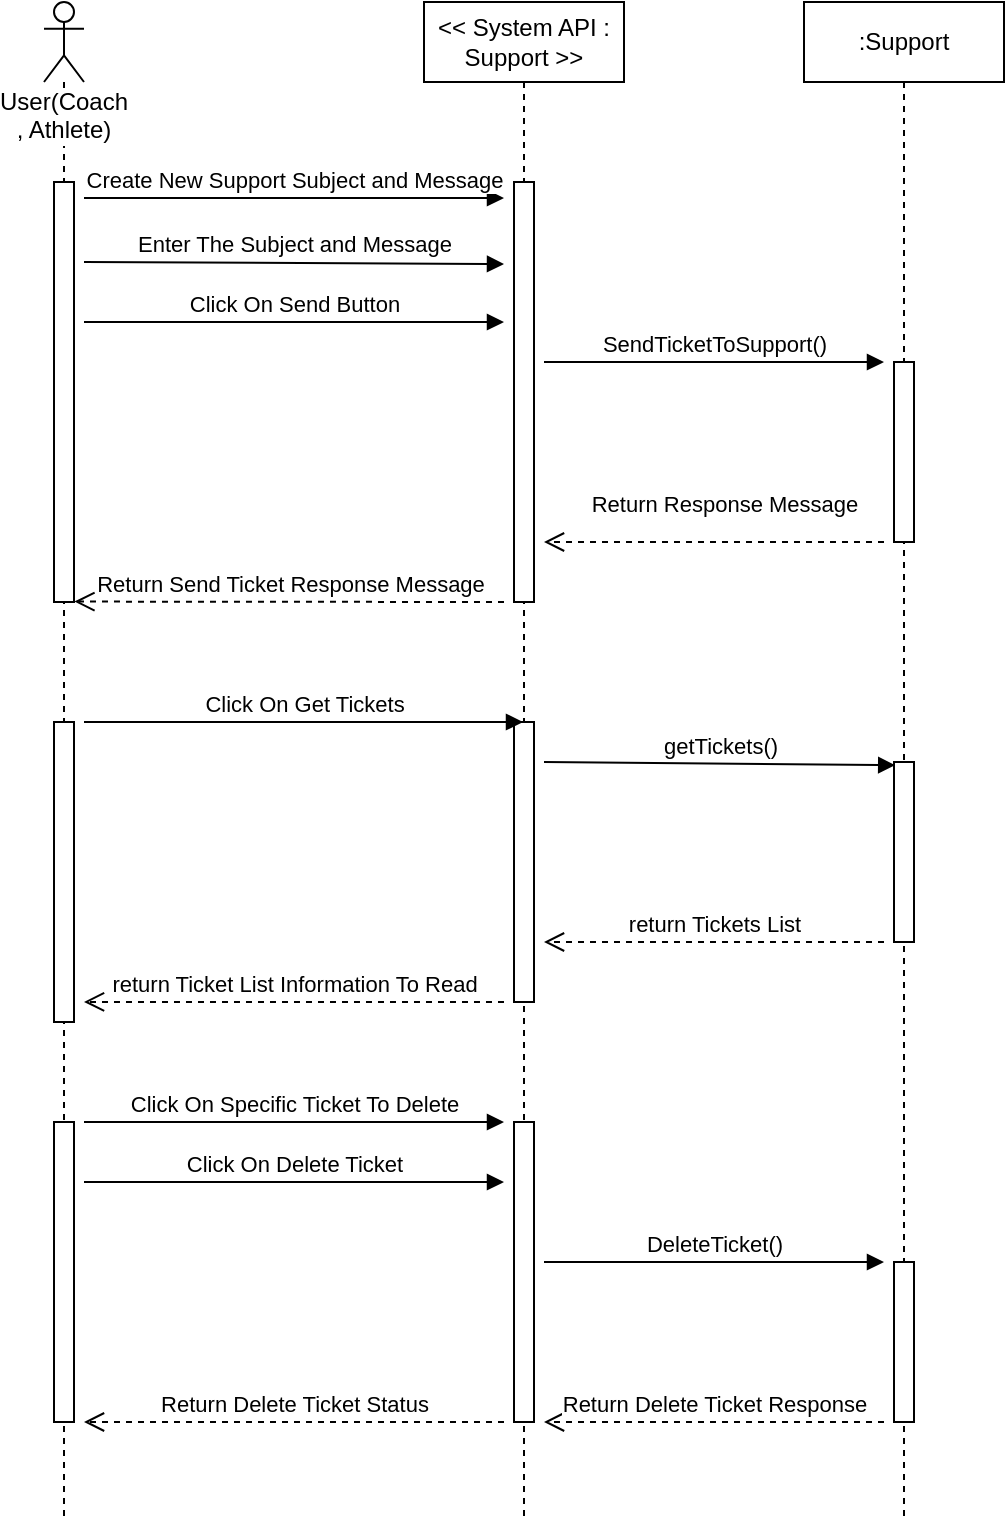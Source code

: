 <mxfile version="12.3.8" type="github" pages="1"><diagram id="CBEdxfzGY5nbtHUKABL2" name="Page-1"><mxGraphModel dx="1038" dy="548" grid="1" gridSize="10" guides="1" tooltips="1" connect="1" arrows="1" fold="1" page="1" pageScale="1" pageWidth="850" pageHeight="1100" math="0" shadow="0"><root><mxCell id="0"/><mxCell id="1" parent="0"/><mxCell id="dqLwvi6JEX2pyHBHNMYS-1" value="User(Coach , Athlete)" style="shape=umlLifeline;participant=umlActor;perimeter=lifelinePerimeter;whiteSpace=wrap;html=1;container=1;collapsible=0;recursiveResize=0;verticalAlign=top;spacingTop=36;labelBackgroundColor=#ffffff;outlineConnect=0;" vertex="1" parent="1"><mxGeometry x="150" y="120" width="20" height="760" as="geometry"/></mxCell><mxCell id="dqLwvi6JEX2pyHBHNMYS-7" value="" style="html=1;points=[];perimeter=orthogonalPerimeter;" vertex="1" parent="dqLwvi6JEX2pyHBHNMYS-1"><mxGeometry x="5" y="90" width="10" height="210" as="geometry"/></mxCell><mxCell id="dqLwvi6JEX2pyHBHNMYS-19" value="" style="html=1;points=[];perimeter=orthogonalPerimeter;" vertex="1" parent="dqLwvi6JEX2pyHBHNMYS-1"><mxGeometry x="5" y="360" width="10" height="150" as="geometry"/></mxCell><mxCell id="dqLwvi6JEX2pyHBHNMYS-26" value="" style="html=1;points=[];perimeter=orthogonalPerimeter;" vertex="1" parent="dqLwvi6JEX2pyHBHNMYS-1"><mxGeometry x="5" y="560" width="10" height="150" as="geometry"/></mxCell><mxCell id="dqLwvi6JEX2pyHBHNMYS-2" value="&amp;lt;&amp;lt; System API : Support &amp;gt;&amp;gt;" style="shape=umlLifeline;perimeter=lifelinePerimeter;whiteSpace=wrap;html=1;container=1;collapsible=0;recursiveResize=0;outlineConnect=0;" vertex="1" parent="1"><mxGeometry x="340" y="120" width="100" height="760" as="geometry"/></mxCell><mxCell id="dqLwvi6JEX2pyHBHNMYS-8" value="" style="html=1;points=[];perimeter=orthogonalPerimeter;" vertex="1" parent="dqLwvi6JEX2pyHBHNMYS-2"><mxGeometry x="45" y="90" width="10" height="210" as="geometry"/></mxCell><mxCell id="dqLwvi6JEX2pyHBHNMYS-21" value="" style="html=1;points=[];perimeter=orthogonalPerimeter;" vertex="1" parent="dqLwvi6JEX2pyHBHNMYS-2"><mxGeometry x="45" y="360" width="10" height="140" as="geometry"/></mxCell><mxCell id="dqLwvi6JEX2pyHBHNMYS-23" value="getTickets()" style="html=1;verticalAlign=bottom;endArrow=block;entryX=0.06;entryY=0.018;entryDx=0;entryDy=0;entryPerimeter=0;" edge="1" parent="dqLwvi6JEX2pyHBHNMYS-2" target="dqLwvi6JEX2pyHBHNMYS-22"><mxGeometry width="80" relative="1" as="geometry"><mxPoint x="60" y="380" as="sourcePoint"/><mxPoint x="140" y="380" as="targetPoint"/></mxGeometry></mxCell><mxCell id="dqLwvi6JEX2pyHBHNMYS-28" value="" style="html=1;points=[];perimeter=orthogonalPerimeter;" vertex="1" parent="dqLwvi6JEX2pyHBHNMYS-2"><mxGeometry x="45" y="560" width="10" height="150" as="geometry"/></mxCell><mxCell id="dqLwvi6JEX2pyHBHNMYS-30" value="DeleteTicket()" style="html=1;verticalAlign=bottom;endArrow=block;" edge="1" parent="dqLwvi6JEX2pyHBHNMYS-2"><mxGeometry width="80" relative="1" as="geometry"><mxPoint x="60" y="630" as="sourcePoint"/><mxPoint x="230" y="630" as="targetPoint"/></mxGeometry></mxCell><mxCell id="dqLwvi6JEX2pyHBHNMYS-3" value=":Support" style="shape=umlLifeline;perimeter=lifelinePerimeter;whiteSpace=wrap;html=1;container=1;collapsible=0;recursiveResize=0;outlineConnect=0;" vertex="1" parent="1"><mxGeometry x="530" y="120" width="100" height="760" as="geometry"/></mxCell><mxCell id="dqLwvi6JEX2pyHBHNMYS-16" value="" style="html=1;points=[];perimeter=orthogonalPerimeter;" vertex="1" parent="dqLwvi6JEX2pyHBHNMYS-3"><mxGeometry x="45" y="180" width="10" height="90" as="geometry"/></mxCell><mxCell id="dqLwvi6JEX2pyHBHNMYS-22" value="" style="html=1;points=[];perimeter=orthogonalPerimeter;" vertex="1" parent="dqLwvi6JEX2pyHBHNMYS-3"><mxGeometry x="45" y="380" width="10" height="90" as="geometry"/></mxCell><mxCell id="dqLwvi6JEX2pyHBHNMYS-31" value="" style="html=1;points=[];perimeter=orthogonalPerimeter;" vertex="1" parent="dqLwvi6JEX2pyHBHNMYS-3"><mxGeometry x="45" y="630" width="10" height="80" as="geometry"/></mxCell><mxCell id="dqLwvi6JEX2pyHBHNMYS-11" value="Create New Support Subject and Message" style="html=1;verticalAlign=bottom;endArrow=block;" edge="1" parent="1"><mxGeometry width="80" relative="1" as="geometry"><mxPoint x="170" y="218" as="sourcePoint"/><mxPoint x="380" y="218" as="targetPoint"/></mxGeometry></mxCell><mxCell id="dqLwvi6JEX2pyHBHNMYS-13" value="Enter The Subject and Message" style="html=1;verticalAlign=bottom;endArrow=block;" edge="1" parent="1"><mxGeometry width="80" relative="1" as="geometry"><mxPoint x="170" y="250" as="sourcePoint"/><mxPoint x="380" y="251" as="targetPoint"/></mxGeometry></mxCell><mxCell id="dqLwvi6JEX2pyHBHNMYS-14" value="SendTicketToSupport()" style="html=1;verticalAlign=bottom;endArrow=block;" edge="1" parent="1"><mxGeometry width="80" relative="1" as="geometry"><mxPoint x="400" y="300" as="sourcePoint"/><mxPoint x="570" y="300" as="targetPoint"/></mxGeometry></mxCell><mxCell id="dqLwvi6JEX2pyHBHNMYS-15" value="Click On Send Button" style="html=1;verticalAlign=bottom;endArrow=block;" edge="1" parent="1"><mxGeometry width="80" relative="1" as="geometry"><mxPoint x="170" y="280" as="sourcePoint"/><mxPoint x="380" y="280" as="targetPoint"/></mxGeometry></mxCell><mxCell id="dqLwvi6JEX2pyHBHNMYS-17" value="Return Response Message" style="html=1;verticalAlign=bottom;endArrow=open;dashed=1;endSize=8;" edge="1" parent="1"><mxGeometry x="-0.059" y="-10" relative="1" as="geometry"><mxPoint x="570" y="390" as="sourcePoint"/><mxPoint x="400" y="390" as="targetPoint"/><mxPoint as="offset"/></mxGeometry></mxCell><mxCell id="dqLwvi6JEX2pyHBHNMYS-18" value="Return Send Ticket Response Message" style="html=1;verticalAlign=bottom;endArrow=open;dashed=1;endSize=8;entryX=1.02;entryY=0.999;entryDx=0;entryDy=0;entryPerimeter=0;" edge="1" parent="1" target="dqLwvi6JEX2pyHBHNMYS-7"><mxGeometry relative="1" as="geometry"><mxPoint x="380" y="420" as="sourcePoint"/><mxPoint x="300" y="420" as="targetPoint"/></mxGeometry></mxCell><mxCell id="dqLwvi6JEX2pyHBHNMYS-20" value="Click On Get Tickets" style="html=1;verticalAlign=bottom;endArrow=block;" edge="1" parent="1" target="dqLwvi6JEX2pyHBHNMYS-2"><mxGeometry width="80" relative="1" as="geometry"><mxPoint x="170" y="480" as="sourcePoint"/><mxPoint x="250" y="480" as="targetPoint"/></mxGeometry></mxCell><mxCell id="dqLwvi6JEX2pyHBHNMYS-24" value="return Tickets List" style="html=1;verticalAlign=bottom;endArrow=open;dashed=1;endSize=8;" edge="1" parent="1"><mxGeometry relative="1" as="geometry"><mxPoint x="570" y="590" as="sourcePoint"/><mxPoint x="400" y="590" as="targetPoint"/></mxGeometry></mxCell><mxCell id="dqLwvi6JEX2pyHBHNMYS-25" value="return Ticket List Information To Read" style="html=1;verticalAlign=bottom;endArrow=open;dashed=1;endSize=8;entryX=1.5;entryY=0.933;entryDx=0;entryDy=0;entryPerimeter=0;" edge="1" parent="1" target="dqLwvi6JEX2pyHBHNMYS-19"><mxGeometry relative="1" as="geometry"><mxPoint x="380" y="620" as="sourcePoint"/><mxPoint x="300" y="620" as="targetPoint"/></mxGeometry></mxCell><mxCell id="dqLwvi6JEX2pyHBHNMYS-27" value="Click On Specific Ticket To Delete" style="html=1;verticalAlign=bottom;endArrow=block;" edge="1" parent="1"><mxGeometry width="80" relative="1" as="geometry"><mxPoint x="170" y="680" as="sourcePoint"/><mxPoint x="380" y="680" as="targetPoint"/></mxGeometry></mxCell><mxCell id="dqLwvi6JEX2pyHBHNMYS-29" value="Click On Delete Ticket" style="html=1;verticalAlign=bottom;endArrow=block;" edge="1" parent="1"><mxGeometry width="80" relative="1" as="geometry"><mxPoint x="170" y="710" as="sourcePoint"/><mxPoint x="380" y="710" as="targetPoint"/></mxGeometry></mxCell><mxCell id="dqLwvi6JEX2pyHBHNMYS-33" value="Return Delete Ticket Response" style="html=1;verticalAlign=bottom;endArrow=open;dashed=1;endSize=8;" edge="1" parent="1"><mxGeometry relative="1" as="geometry"><mxPoint x="570" y="830" as="sourcePoint"/><mxPoint x="400" y="830" as="targetPoint"/></mxGeometry></mxCell><mxCell id="dqLwvi6JEX2pyHBHNMYS-34" value="Return Delete Ticket Status" style="html=1;verticalAlign=bottom;endArrow=open;dashed=1;endSize=8;" edge="1" parent="1"><mxGeometry relative="1" as="geometry"><mxPoint x="380" y="830" as="sourcePoint"/><mxPoint x="170" y="830" as="targetPoint"/></mxGeometry></mxCell></root></mxGraphModel></diagram></mxfile>